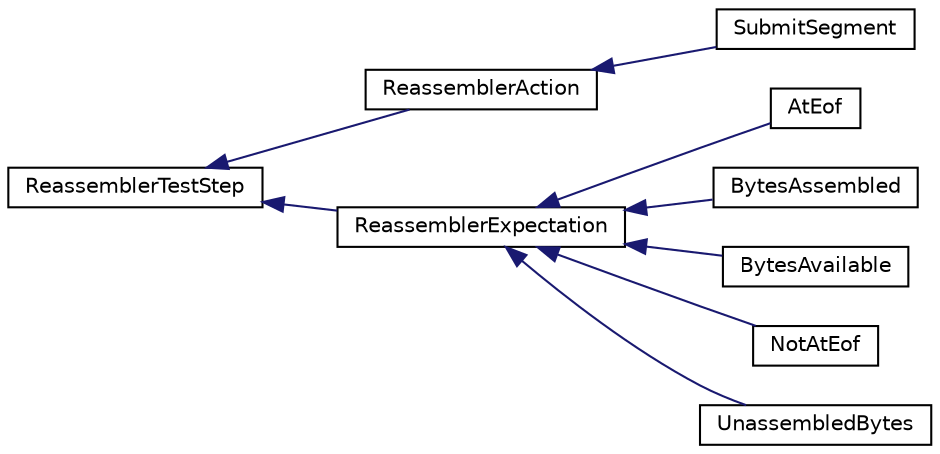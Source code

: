 digraph "类继承关系图"
{
 // LATEX_PDF_SIZE
  edge [fontname="Helvetica",fontsize="10",labelfontname="Helvetica",labelfontsize="10"];
  node [fontname="Helvetica",fontsize="10",shape=record];
  rankdir="LR";
  Node0 [label="ReassemblerTestStep",height=0.2,width=0.4,color="black", fillcolor="white", style="filled",URL="$structReassemblerTestStep.html",tooltip=" "];
  Node0 -> Node1 [dir="back",color="midnightblue",fontsize="10",style="solid",fontname="Helvetica"];
  Node1 [label="ReassemblerAction",height=0.2,width=0.4,color="black", fillcolor="white", style="filled",URL="$structReassemblerAction.html",tooltip=" "];
  Node1 -> Node2 [dir="back",color="midnightblue",fontsize="10",style="solid",fontname="Helvetica"];
  Node2 [label="SubmitSegment",height=0.2,width=0.4,color="black", fillcolor="white", style="filled",URL="$structSubmitSegment.html",tooltip=" "];
  Node0 -> Node3 [dir="back",color="midnightblue",fontsize="10",style="solid",fontname="Helvetica"];
  Node3 [label="ReassemblerExpectation",height=0.2,width=0.4,color="black", fillcolor="white", style="filled",URL="$structReassemblerExpectation.html",tooltip=" "];
  Node3 -> Node4 [dir="back",color="midnightblue",fontsize="10",style="solid",fontname="Helvetica"];
  Node4 [label="AtEof",height=0.2,width=0.4,color="black", fillcolor="white", style="filled",URL="$structAtEof.html",tooltip=" "];
  Node3 -> Node5 [dir="back",color="midnightblue",fontsize="10",style="solid",fontname="Helvetica"];
  Node5 [label="BytesAssembled",height=0.2,width=0.4,color="black", fillcolor="white", style="filled",URL="$structBytesAssembled.html",tooltip=" "];
  Node3 -> Node6 [dir="back",color="midnightblue",fontsize="10",style="solid",fontname="Helvetica"];
  Node6 [label="BytesAvailable",height=0.2,width=0.4,color="black", fillcolor="white", style="filled",URL="$structBytesAvailable.html",tooltip=" "];
  Node3 -> Node7 [dir="back",color="midnightblue",fontsize="10",style="solid",fontname="Helvetica"];
  Node7 [label="NotAtEof",height=0.2,width=0.4,color="black", fillcolor="white", style="filled",URL="$structNotAtEof.html",tooltip=" "];
  Node3 -> Node8 [dir="back",color="midnightblue",fontsize="10",style="solid",fontname="Helvetica"];
  Node8 [label="UnassembledBytes",height=0.2,width=0.4,color="black", fillcolor="white", style="filled",URL="$structUnassembledBytes.html",tooltip=" "];
}
